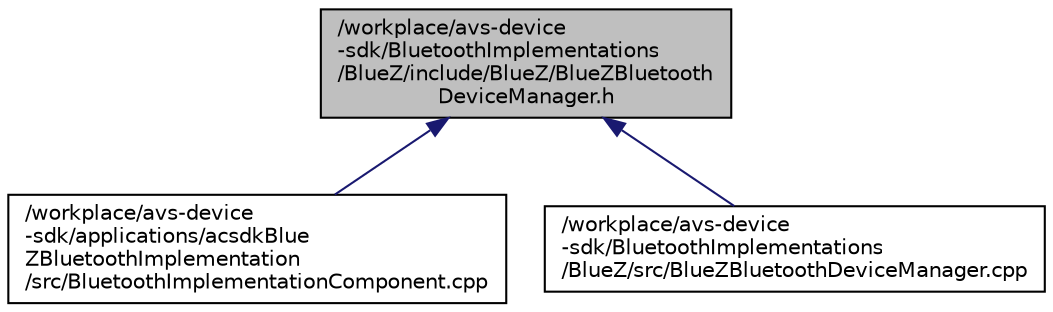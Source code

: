 digraph "/workplace/avs-device-sdk/BluetoothImplementations/BlueZ/include/BlueZ/BlueZBluetoothDeviceManager.h"
{
 // LATEX_PDF_SIZE
  edge [fontname="Helvetica",fontsize="10",labelfontname="Helvetica",labelfontsize="10"];
  node [fontname="Helvetica",fontsize="10",shape=record];
  Node1 [label="/workplace/avs-device\l-sdk/BluetoothImplementations\l/BlueZ/include/BlueZ/BlueZBluetooth\lDeviceManager.h",height=0.2,width=0.4,color="black", fillcolor="grey75", style="filled", fontcolor="black",tooltip=" "];
  Node1 -> Node2 [dir="back",color="midnightblue",fontsize="10",style="solid",fontname="Helvetica"];
  Node2 [label="/workplace/avs-device\l-sdk/applications/acsdkBlue\lZBluetoothImplementation\l/src/BluetoothImplementationComponent.cpp",height=0.2,width=0.4,color="black", fillcolor="white", style="filled",URL="$acsdk_blue_z_bluetooth_implementation_2src_2_bluetooth_implementation_component_8cpp.html",tooltip=" "];
  Node1 -> Node3 [dir="back",color="midnightblue",fontsize="10",style="solid",fontname="Helvetica"];
  Node3 [label="/workplace/avs-device\l-sdk/BluetoothImplementations\l/BlueZ/src/BlueZBluetoothDeviceManager.cpp",height=0.2,width=0.4,color="black", fillcolor="white", style="filled",URL="$_blue_z_bluetooth_device_manager_8cpp.html",tooltip=" "];
}
